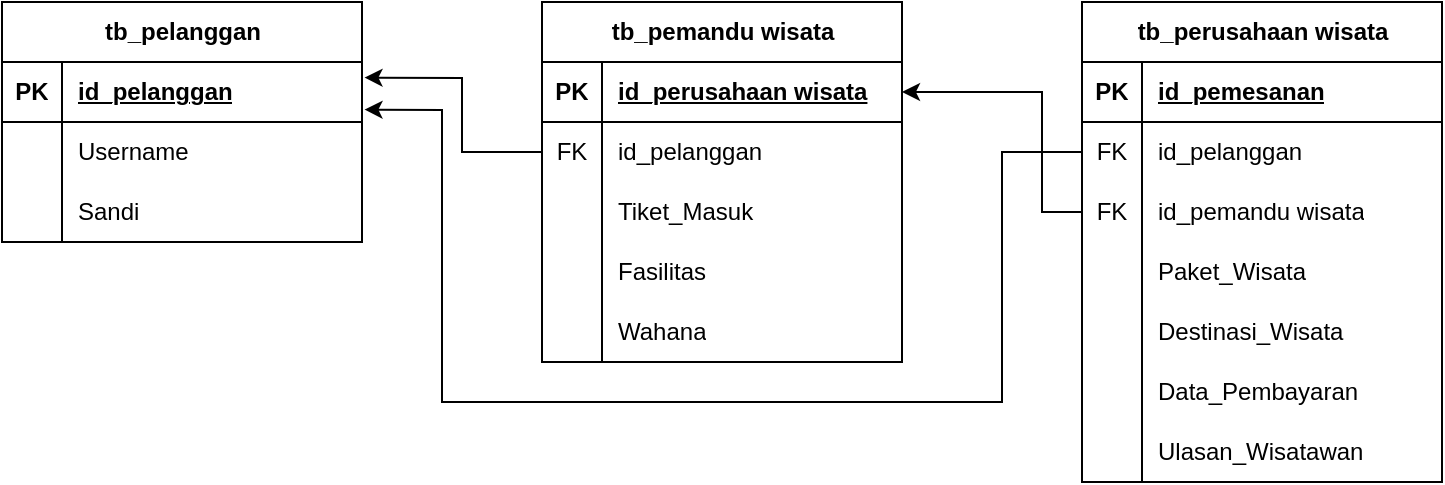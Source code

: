 <mxfile version="24.0.7" type="device">
  <diagram name="Page-1" id="zPBNBxbkDeIJuVcikXK_">
    <mxGraphModel dx="1050" dy="557" grid="1" gridSize="10" guides="1" tooltips="1" connect="1" arrows="1" fold="1" page="1" pageScale="1" pageWidth="850" pageHeight="1100" math="0" shadow="0">
      <root>
        <mxCell id="0" />
        <mxCell id="1" parent="0" />
        <mxCell id="h-KTIEwJSlu5G2kFiDn6-1" value="tb_pelanggan" style="shape=table;startSize=30;container=1;collapsible=1;childLayout=tableLayout;fixedRows=1;rowLines=0;fontStyle=1;align=center;resizeLast=1;html=1;" parent="1" vertex="1">
          <mxGeometry x="100" y="160" width="180" height="120" as="geometry" />
        </mxCell>
        <mxCell id="h-KTIEwJSlu5G2kFiDn6-2" value="" style="shape=tableRow;horizontal=0;startSize=0;swimlaneHead=0;swimlaneBody=0;fillColor=none;collapsible=0;dropTarget=0;points=[[0,0.5],[1,0.5]];portConstraint=eastwest;top=0;left=0;right=0;bottom=1;" parent="h-KTIEwJSlu5G2kFiDn6-1" vertex="1">
          <mxGeometry y="30" width="180" height="30" as="geometry" />
        </mxCell>
        <mxCell id="h-KTIEwJSlu5G2kFiDn6-3" value="PK" style="shape=partialRectangle;connectable=0;fillColor=none;top=0;left=0;bottom=0;right=0;fontStyle=1;overflow=hidden;whiteSpace=wrap;html=1;" parent="h-KTIEwJSlu5G2kFiDn6-2" vertex="1">
          <mxGeometry width="30" height="30" as="geometry">
            <mxRectangle width="30" height="30" as="alternateBounds" />
          </mxGeometry>
        </mxCell>
        <mxCell id="h-KTIEwJSlu5G2kFiDn6-4" value="id_pelanggan" style="shape=partialRectangle;connectable=0;fillColor=none;top=0;left=0;bottom=0;right=0;align=left;spacingLeft=6;fontStyle=5;overflow=hidden;whiteSpace=wrap;html=1;" parent="h-KTIEwJSlu5G2kFiDn6-2" vertex="1">
          <mxGeometry x="30" width="150" height="30" as="geometry">
            <mxRectangle width="150" height="30" as="alternateBounds" />
          </mxGeometry>
        </mxCell>
        <mxCell id="h-KTIEwJSlu5G2kFiDn6-5" value="" style="shape=tableRow;horizontal=0;startSize=0;swimlaneHead=0;swimlaneBody=0;fillColor=none;collapsible=0;dropTarget=0;points=[[0,0.5],[1,0.5]];portConstraint=eastwest;top=0;left=0;right=0;bottom=0;" parent="h-KTIEwJSlu5G2kFiDn6-1" vertex="1">
          <mxGeometry y="60" width="180" height="30" as="geometry" />
        </mxCell>
        <mxCell id="h-KTIEwJSlu5G2kFiDn6-6" value="" style="shape=partialRectangle;connectable=0;fillColor=none;top=0;left=0;bottom=0;right=0;editable=1;overflow=hidden;whiteSpace=wrap;html=1;" parent="h-KTIEwJSlu5G2kFiDn6-5" vertex="1">
          <mxGeometry width="30" height="30" as="geometry">
            <mxRectangle width="30" height="30" as="alternateBounds" />
          </mxGeometry>
        </mxCell>
        <mxCell id="h-KTIEwJSlu5G2kFiDn6-7" value="Username" style="shape=partialRectangle;connectable=0;fillColor=none;top=0;left=0;bottom=0;right=0;align=left;spacingLeft=6;overflow=hidden;whiteSpace=wrap;html=1;" parent="h-KTIEwJSlu5G2kFiDn6-5" vertex="1">
          <mxGeometry x="30" width="150" height="30" as="geometry">
            <mxRectangle width="150" height="30" as="alternateBounds" />
          </mxGeometry>
        </mxCell>
        <mxCell id="h-KTIEwJSlu5G2kFiDn6-8" value="" style="shape=tableRow;horizontal=0;startSize=0;swimlaneHead=0;swimlaneBody=0;fillColor=none;collapsible=0;dropTarget=0;points=[[0,0.5],[1,0.5]];portConstraint=eastwest;top=0;left=0;right=0;bottom=0;" parent="h-KTIEwJSlu5G2kFiDn6-1" vertex="1">
          <mxGeometry y="90" width="180" height="30" as="geometry" />
        </mxCell>
        <mxCell id="h-KTIEwJSlu5G2kFiDn6-9" value="" style="shape=partialRectangle;connectable=0;fillColor=none;top=0;left=0;bottom=0;right=0;editable=1;overflow=hidden;whiteSpace=wrap;html=1;" parent="h-KTIEwJSlu5G2kFiDn6-8" vertex="1">
          <mxGeometry width="30" height="30" as="geometry">
            <mxRectangle width="30" height="30" as="alternateBounds" />
          </mxGeometry>
        </mxCell>
        <mxCell id="h-KTIEwJSlu5G2kFiDn6-10" value="Sandi" style="shape=partialRectangle;connectable=0;fillColor=none;top=0;left=0;bottom=0;right=0;align=left;spacingLeft=6;overflow=hidden;whiteSpace=wrap;html=1;" parent="h-KTIEwJSlu5G2kFiDn6-8" vertex="1">
          <mxGeometry x="30" width="150" height="30" as="geometry">
            <mxRectangle width="150" height="30" as="alternateBounds" />
          </mxGeometry>
        </mxCell>
        <mxCell id="h-KTIEwJSlu5G2kFiDn6-14" value="tb_pemandu wisata" style="shape=table;startSize=30;container=1;collapsible=1;childLayout=tableLayout;fixedRows=1;rowLines=0;fontStyle=1;align=center;resizeLast=1;html=1;" parent="1" vertex="1">
          <mxGeometry x="370" y="160" width="180" height="180" as="geometry" />
        </mxCell>
        <mxCell id="h-KTIEwJSlu5G2kFiDn6-15" value="" style="shape=tableRow;horizontal=0;startSize=0;swimlaneHead=0;swimlaneBody=0;fillColor=none;collapsible=0;dropTarget=0;points=[[0,0.5],[1,0.5]];portConstraint=eastwest;top=0;left=0;right=0;bottom=1;" parent="h-KTIEwJSlu5G2kFiDn6-14" vertex="1">
          <mxGeometry y="30" width="180" height="30" as="geometry" />
        </mxCell>
        <mxCell id="h-KTIEwJSlu5G2kFiDn6-16" value="PK" style="shape=partialRectangle;connectable=0;fillColor=none;top=0;left=0;bottom=0;right=0;fontStyle=1;overflow=hidden;whiteSpace=wrap;html=1;" parent="h-KTIEwJSlu5G2kFiDn6-15" vertex="1">
          <mxGeometry width="30" height="30" as="geometry">
            <mxRectangle width="30" height="30" as="alternateBounds" />
          </mxGeometry>
        </mxCell>
        <mxCell id="h-KTIEwJSlu5G2kFiDn6-17" value="id_perusahaan wisata" style="shape=partialRectangle;connectable=0;fillColor=none;top=0;left=0;bottom=0;right=0;align=left;spacingLeft=6;fontStyle=5;overflow=hidden;whiteSpace=wrap;html=1;" parent="h-KTIEwJSlu5G2kFiDn6-15" vertex="1">
          <mxGeometry x="30" width="150" height="30" as="geometry">
            <mxRectangle width="150" height="30" as="alternateBounds" />
          </mxGeometry>
        </mxCell>
        <mxCell id="h-KTIEwJSlu5G2kFiDn6-18" value="" style="shape=tableRow;horizontal=0;startSize=0;swimlaneHead=0;swimlaneBody=0;fillColor=none;collapsible=0;dropTarget=0;points=[[0,0.5],[1,0.5]];portConstraint=eastwest;top=0;left=0;right=0;bottom=0;" parent="h-KTIEwJSlu5G2kFiDn6-14" vertex="1">
          <mxGeometry y="60" width="180" height="30" as="geometry" />
        </mxCell>
        <mxCell id="h-KTIEwJSlu5G2kFiDn6-19" value="FK" style="shape=partialRectangle;connectable=0;fillColor=none;top=0;left=0;bottom=0;right=0;editable=1;overflow=hidden;whiteSpace=wrap;html=1;" parent="h-KTIEwJSlu5G2kFiDn6-18" vertex="1">
          <mxGeometry width="30" height="30" as="geometry">
            <mxRectangle width="30" height="30" as="alternateBounds" />
          </mxGeometry>
        </mxCell>
        <mxCell id="h-KTIEwJSlu5G2kFiDn6-20" value="id_pelanggan" style="shape=partialRectangle;connectable=0;fillColor=none;top=0;left=0;bottom=0;right=0;align=left;spacingLeft=6;overflow=hidden;whiteSpace=wrap;html=1;" parent="h-KTIEwJSlu5G2kFiDn6-18" vertex="1">
          <mxGeometry x="30" width="150" height="30" as="geometry">
            <mxRectangle width="150" height="30" as="alternateBounds" />
          </mxGeometry>
        </mxCell>
        <mxCell id="h-KTIEwJSlu5G2kFiDn6-21" value="" style="shape=tableRow;horizontal=0;startSize=0;swimlaneHead=0;swimlaneBody=0;fillColor=none;collapsible=0;dropTarget=0;points=[[0,0.5],[1,0.5]];portConstraint=eastwest;top=0;left=0;right=0;bottom=0;" parent="h-KTIEwJSlu5G2kFiDn6-14" vertex="1">
          <mxGeometry y="90" width="180" height="30" as="geometry" />
        </mxCell>
        <mxCell id="h-KTIEwJSlu5G2kFiDn6-22" value="" style="shape=partialRectangle;connectable=0;fillColor=none;top=0;left=0;bottom=0;right=0;editable=1;overflow=hidden;whiteSpace=wrap;html=1;" parent="h-KTIEwJSlu5G2kFiDn6-21" vertex="1">
          <mxGeometry width="30" height="30" as="geometry">
            <mxRectangle width="30" height="30" as="alternateBounds" />
          </mxGeometry>
        </mxCell>
        <mxCell id="h-KTIEwJSlu5G2kFiDn6-23" value="Tiket_Masuk" style="shape=partialRectangle;connectable=0;fillColor=none;top=0;left=0;bottom=0;right=0;align=left;spacingLeft=6;overflow=hidden;whiteSpace=wrap;html=1;" parent="h-KTIEwJSlu5G2kFiDn6-21" vertex="1">
          <mxGeometry x="30" width="150" height="30" as="geometry">
            <mxRectangle width="150" height="30" as="alternateBounds" />
          </mxGeometry>
        </mxCell>
        <mxCell id="h-KTIEwJSlu5G2kFiDn6-24" value="" style="shape=tableRow;horizontal=0;startSize=0;swimlaneHead=0;swimlaneBody=0;fillColor=none;collapsible=0;dropTarget=0;points=[[0,0.5],[1,0.5]];portConstraint=eastwest;top=0;left=0;right=0;bottom=0;" parent="h-KTIEwJSlu5G2kFiDn6-14" vertex="1">
          <mxGeometry y="120" width="180" height="30" as="geometry" />
        </mxCell>
        <mxCell id="h-KTIEwJSlu5G2kFiDn6-25" value="" style="shape=partialRectangle;connectable=0;fillColor=none;top=0;left=0;bottom=0;right=0;editable=1;overflow=hidden;whiteSpace=wrap;html=1;" parent="h-KTIEwJSlu5G2kFiDn6-24" vertex="1">
          <mxGeometry width="30" height="30" as="geometry">
            <mxRectangle width="30" height="30" as="alternateBounds" />
          </mxGeometry>
        </mxCell>
        <mxCell id="h-KTIEwJSlu5G2kFiDn6-26" value="Fasilitas" style="shape=partialRectangle;connectable=0;fillColor=none;top=0;left=0;bottom=0;right=0;align=left;spacingLeft=6;overflow=hidden;whiteSpace=wrap;html=1;" parent="h-KTIEwJSlu5G2kFiDn6-24" vertex="1">
          <mxGeometry x="30" width="150" height="30" as="geometry">
            <mxRectangle width="150" height="30" as="alternateBounds" />
          </mxGeometry>
        </mxCell>
        <mxCell id="h-KTIEwJSlu5G2kFiDn6-43" value="" style="shape=tableRow;horizontal=0;startSize=0;swimlaneHead=0;swimlaneBody=0;fillColor=none;collapsible=0;dropTarget=0;points=[[0,0.5],[1,0.5]];portConstraint=eastwest;top=0;left=0;right=0;bottom=0;" parent="h-KTIEwJSlu5G2kFiDn6-14" vertex="1">
          <mxGeometry y="150" width="180" height="30" as="geometry" />
        </mxCell>
        <mxCell id="h-KTIEwJSlu5G2kFiDn6-44" value="" style="shape=partialRectangle;connectable=0;fillColor=none;top=0;left=0;bottom=0;right=0;editable=1;overflow=hidden;whiteSpace=wrap;html=1;" parent="h-KTIEwJSlu5G2kFiDn6-43" vertex="1">
          <mxGeometry width="30" height="30" as="geometry">
            <mxRectangle width="30" height="30" as="alternateBounds" />
          </mxGeometry>
        </mxCell>
        <mxCell id="h-KTIEwJSlu5G2kFiDn6-45" value="Wahana" style="shape=partialRectangle;connectable=0;fillColor=none;top=0;left=0;bottom=0;right=0;align=left;spacingLeft=6;overflow=hidden;whiteSpace=wrap;html=1;" parent="h-KTIEwJSlu5G2kFiDn6-43" vertex="1">
          <mxGeometry x="30" width="150" height="30" as="geometry">
            <mxRectangle width="150" height="30" as="alternateBounds" />
          </mxGeometry>
        </mxCell>
        <mxCell id="h-KTIEwJSlu5G2kFiDn6-27" value="tb_perusahaan wisata" style="shape=table;startSize=30;container=1;collapsible=1;childLayout=tableLayout;fixedRows=1;rowLines=0;fontStyle=1;align=center;resizeLast=1;html=1;" parent="1" vertex="1">
          <mxGeometry x="640" y="160" width="180" height="240" as="geometry" />
        </mxCell>
        <mxCell id="h-KTIEwJSlu5G2kFiDn6-28" value="" style="shape=tableRow;horizontal=0;startSize=0;swimlaneHead=0;swimlaneBody=0;fillColor=none;collapsible=0;dropTarget=0;points=[[0,0.5],[1,0.5]];portConstraint=eastwest;top=0;left=0;right=0;bottom=1;" parent="h-KTIEwJSlu5G2kFiDn6-27" vertex="1">
          <mxGeometry y="30" width="180" height="30" as="geometry" />
        </mxCell>
        <mxCell id="h-KTIEwJSlu5G2kFiDn6-29" value="PK" style="shape=partialRectangle;connectable=0;fillColor=none;top=0;left=0;bottom=0;right=0;fontStyle=1;overflow=hidden;whiteSpace=wrap;html=1;" parent="h-KTIEwJSlu5G2kFiDn6-28" vertex="1">
          <mxGeometry width="30" height="30" as="geometry">
            <mxRectangle width="30" height="30" as="alternateBounds" />
          </mxGeometry>
        </mxCell>
        <mxCell id="h-KTIEwJSlu5G2kFiDn6-30" value="id_pemesanan" style="shape=partialRectangle;connectable=0;fillColor=none;top=0;left=0;bottom=0;right=0;align=left;spacingLeft=6;fontStyle=5;overflow=hidden;whiteSpace=wrap;html=1;" parent="h-KTIEwJSlu5G2kFiDn6-28" vertex="1">
          <mxGeometry x="30" width="150" height="30" as="geometry">
            <mxRectangle width="150" height="30" as="alternateBounds" />
          </mxGeometry>
        </mxCell>
        <mxCell id="h-KTIEwJSlu5G2kFiDn6-31" value="" style="shape=tableRow;horizontal=0;startSize=0;swimlaneHead=0;swimlaneBody=0;fillColor=none;collapsible=0;dropTarget=0;points=[[0,0.5],[1,0.5]];portConstraint=eastwest;top=0;left=0;right=0;bottom=0;" parent="h-KTIEwJSlu5G2kFiDn6-27" vertex="1">
          <mxGeometry y="60" width="180" height="30" as="geometry" />
        </mxCell>
        <mxCell id="h-KTIEwJSlu5G2kFiDn6-32" value="FK" style="shape=partialRectangle;connectable=0;fillColor=none;top=0;left=0;bottom=0;right=0;editable=1;overflow=hidden;whiteSpace=wrap;html=1;" parent="h-KTIEwJSlu5G2kFiDn6-31" vertex="1">
          <mxGeometry width="30" height="30" as="geometry">
            <mxRectangle width="30" height="30" as="alternateBounds" />
          </mxGeometry>
        </mxCell>
        <mxCell id="h-KTIEwJSlu5G2kFiDn6-33" value="id_pelanggan" style="shape=partialRectangle;connectable=0;fillColor=none;top=0;left=0;bottom=0;right=0;align=left;spacingLeft=6;overflow=hidden;whiteSpace=wrap;html=1;" parent="h-KTIEwJSlu5G2kFiDn6-31" vertex="1">
          <mxGeometry x="30" width="150" height="30" as="geometry">
            <mxRectangle width="150" height="30" as="alternateBounds" />
          </mxGeometry>
        </mxCell>
        <mxCell id="h-KTIEwJSlu5G2kFiDn6-46" value="" style="shape=tableRow;horizontal=0;startSize=0;swimlaneHead=0;swimlaneBody=0;fillColor=none;collapsible=0;dropTarget=0;points=[[0,0.5],[1,0.5]];portConstraint=eastwest;top=0;left=0;right=0;bottom=0;" parent="h-KTIEwJSlu5G2kFiDn6-27" vertex="1">
          <mxGeometry y="90" width="180" height="30" as="geometry" />
        </mxCell>
        <mxCell id="h-KTIEwJSlu5G2kFiDn6-47" value="FK" style="shape=partialRectangle;connectable=0;fillColor=none;top=0;left=0;bottom=0;right=0;editable=1;overflow=hidden;whiteSpace=wrap;html=1;" parent="h-KTIEwJSlu5G2kFiDn6-46" vertex="1">
          <mxGeometry width="30" height="30" as="geometry">
            <mxRectangle width="30" height="30" as="alternateBounds" />
          </mxGeometry>
        </mxCell>
        <mxCell id="h-KTIEwJSlu5G2kFiDn6-48" value="id_pemandu wisata" style="shape=partialRectangle;connectable=0;fillColor=none;top=0;left=0;bottom=0;right=0;align=left;spacingLeft=6;overflow=hidden;whiteSpace=wrap;html=1;" parent="h-KTIEwJSlu5G2kFiDn6-46" vertex="1">
          <mxGeometry x="30" width="150" height="30" as="geometry">
            <mxRectangle width="150" height="30" as="alternateBounds" />
          </mxGeometry>
        </mxCell>
        <mxCell id="h-KTIEwJSlu5G2kFiDn6-34" value="" style="shape=tableRow;horizontal=0;startSize=0;swimlaneHead=0;swimlaneBody=0;fillColor=none;collapsible=0;dropTarget=0;points=[[0,0.5],[1,0.5]];portConstraint=eastwest;top=0;left=0;right=0;bottom=0;" parent="h-KTIEwJSlu5G2kFiDn6-27" vertex="1">
          <mxGeometry y="120" width="180" height="30" as="geometry" />
        </mxCell>
        <mxCell id="h-KTIEwJSlu5G2kFiDn6-35" value="" style="shape=partialRectangle;connectable=0;fillColor=none;top=0;left=0;bottom=0;right=0;editable=1;overflow=hidden;whiteSpace=wrap;html=1;" parent="h-KTIEwJSlu5G2kFiDn6-34" vertex="1">
          <mxGeometry width="30" height="30" as="geometry">
            <mxRectangle width="30" height="30" as="alternateBounds" />
          </mxGeometry>
        </mxCell>
        <mxCell id="h-KTIEwJSlu5G2kFiDn6-36" value="Paket_Wisata" style="shape=partialRectangle;connectable=0;fillColor=none;top=0;left=0;bottom=0;right=0;align=left;spacingLeft=6;overflow=hidden;whiteSpace=wrap;html=1;" parent="h-KTIEwJSlu5G2kFiDn6-34" vertex="1">
          <mxGeometry x="30" width="150" height="30" as="geometry">
            <mxRectangle width="150" height="30" as="alternateBounds" />
          </mxGeometry>
        </mxCell>
        <mxCell id="h-KTIEwJSlu5G2kFiDn6-37" value="" style="shape=tableRow;horizontal=0;startSize=0;swimlaneHead=0;swimlaneBody=0;fillColor=none;collapsible=0;dropTarget=0;points=[[0,0.5],[1,0.5]];portConstraint=eastwest;top=0;left=0;right=0;bottom=0;" parent="h-KTIEwJSlu5G2kFiDn6-27" vertex="1">
          <mxGeometry y="150" width="180" height="30" as="geometry" />
        </mxCell>
        <mxCell id="h-KTIEwJSlu5G2kFiDn6-38" value="" style="shape=partialRectangle;connectable=0;fillColor=none;top=0;left=0;bottom=0;right=0;editable=1;overflow=hidden;whiteSpace=wrap;html=1;" parent="h-KTIEwJSlu5G2kFiDn6-37" vertex="1">
          <mxGeometry width="30" height="30" as="geometry">
            <mxRectangle width="30" height="30" as="alternateBounds" />
          </mxGeometry>
        </mxCell>
        <mxCell id="h-KTIEwJSlu5G2kFiDn6-39" value="Destinasi_Wisata" style="shape=partialRectangle;connectable=0;fillColor=none;top=0;left=0;bottom=0;right=0;align=left;spacingLeft=6;overflow=hidden;whiteSpace=wrap;html=1;" parent="h-KTIEwJSlu5G2kFiDn6-37" vertex="1">
          <mxGeometry x="30" width="150" height="30" as="geometry">
            <mxRectangle width="150" height="30" as="alternateBounds" />
          </mxGeometry>
        </mxCell>
        <mxCell id="h-KTIEwJSlu5G2kFiDn6-40" value="" style="shape=tableRow;horizontal=0;startSize=0;swimlaneHead=0;swimlaneBody=0;fillColor=none;collapsible=0;dropTarget=0;points=[[0,0.5],[1,0.5]];portConstraint=eastwest;top=0;left=0;right=0;bottom=0;" parent="h-KTIEwJSlu5G2kFiDn6-27" vertex="1">
          <mxGeometry y="180" width="180" height="30" as="geometry" />
        </mxCell>
        <mxCell id="h-KTIEwJSlu5G2kFiDn6-41" value="" style="shape=partialRectangle;connectable=0;fillColor=none;top=0;left=0;bottom=0;right=0;editable=1;overflow=hidden;whiteSpace=wrap;html=1;" parent="h-KTIEwJSlu5G2kFiDn6-40" vertex="1">
          <mxGeometry width="30" height="30" as="geometry">
            <mxRectangle width="30" height="30" as="alternateBounds" />
          </mxGeometry>
        </mxCell>
        <mxCell id="h-KTIEwJSlu5G2kFiDn6-42" value="Data_Pembayaran" style="shape=partialRectangle;connectable=0;fillColor=none;top=0;left=0;bottom=0;right=0;align=left;spacingLeft=6;overflow=hidden;whiteSpace=wrap;html=1;" parent="h-KTIEwJSlu5G2kFiDn6-40" vertex="1">
          <mxGeometry x="30" width="150" height="30" as="geometry">
            <mxRectangle width="150" height="30" as="alternateBounds" />
          </mxGeometry>
        </mxCell>
        <mxCell id="h-KTIEwJSlu5G2kFiDn6-49" value="" style="shape=tableRow;horizontal=0;startSize=0;swimlaneHead=0;swimlaneBody=0;fillColor=none;collapsible=0;dropTarget=0;points=[[0,0.5],[1,0.5]];portConstraint=eastwest;top=0;left=0;right=0;bottom=0;" parent="h-KTIEwJSlu5G2kFiDn6-27" vertex="1">
          <mxGeometry y="210" width="180" height="30" as="geometry" />
        </mxCell>
        <mxCell id="h-KTIEwJSlu5G2kFiDn6-50" value="" style="shape=partialRectangle;connectable=0;fillColor=none;top=0;left=0;bottom=0;right=0;editable=1;overflow=hidden;whiteSpace=wrap;html=1;" parent="h-KTIEwJSlu5G2kFiDn6-49" vertex="1">
          <mxGeometry width="30" height="30" as="geometry">
            <mxRectangle width="30" height="30" as="alternateBounds" />
          </mxGeometry>
        </mxCell>
        <mxCell id="h-KTIEwJSlu5G2kFiDn6-51" value="Ulasan_Wisatawan" style="shape=partialRectangle;connectable=0;fillColor=none;top=0;left=0;bottom=0;right=0;align=left;spacingLeft=6;overflow=hidden;whiteSpace=wrap;html=1;" parent="h-KTIEwJSlu5G2kFiDn6-49" vertex="1">
          <mxGeometry x="30" width="150" height="30" as="geometry">
            <mxRectangle width="150" height="30" as="alternateBounds" />
          </mxGeometry>
        </mxCell>
        <mxCell id="h-KTIEwJSlu5G2kFiDn6-52" value="" style="endArrow=none;html=1;rounded=0;exitX=1.007;exitY=0.26;exitDx=0;exitDy=0;entryX=0;entryY=0.5;entryDx=0;entryDy=0;startArrow=classic;startFill=1;endFill=0;exitPerimeter=0;" parent="1" source="h-KTIEwJSlu5G2kFiDn6-2" target="h-KTIEwJSlu5G2kFiDn6-18" edge="1">
          <mxGeometry width="50" height="50" relative="1" as="geometry">
            <mxPoint x="460" y="320" as="sourcePoint" />
            <mxPoint x="510" y="270" as="targetPoint" />
            <Array as="points">
              <mxPoint x="330" y="198" />
              <mxPoint x="330" y="235" />
            </Array>
          </mxGeometry>
        </mxCell>
        <mxCell id="h-KTIEwJSlu5G2kFiDn6-53" value="" style="endArrow=classic;html=1;rounded=0;entryX=1.007;entryY=0.793;entryDx=0;entryDy=0;entryPerimeter=0;exitX=0;exitY=0.5;exitDx=0;exitDy=0;" parent="1" source="h-KTIEwJSlu5G2kFiDn6-31" target="h-KTIEwJSlu5G2kFiDn6-2" edge="1">
          <mxGeometry width="50" height="50" relative="1" as="geometry">
            <mxPoint x="460" y="320" as="sourcePoint" />
            <mxPoint x="510" y="270" as="targetPoint" />
            <Array as="points">
              <mxPoint x="600" y="235" />
              <mxPoint x="600" y="360" />
              <mxPoint x="320" y="360" />
              <mxPoint x="320" y="214" />
            </Array>
          </mxGeometry>
        </mxCell>
        <mxCell id="h-KTIEwJSlu5G2kFiDn6-54" value="" style="endArrow=classic;html=1;rounded=0;entryX=1;entryY=0.5;entryDx=0;entryDy=0;exitX=0;exitY=0.5;exitDx=0;exitDy=0;" parent="1" source="h-KTIEwJSlu5G2kFiDn6-46" target="h-KTIEwJSlu5G2kFiDn6-15" edge="1">
          <mxGeometry width="50" height="50" relative="1" as="geometry">
            <mxPoint x="460" y="320" as="sourcePoint" />
            <mxPoint x="510" y="270" as="targetPoint" />
            <Array as="points">
              <mxPoint x="620" y="265" />
              <mxPoint x="620" y="205" />
            </Array>
          </mxGeometry>
        </mxCell>
      </root>
    </mxGraphModel>
  </diagram>
</mxfile>
